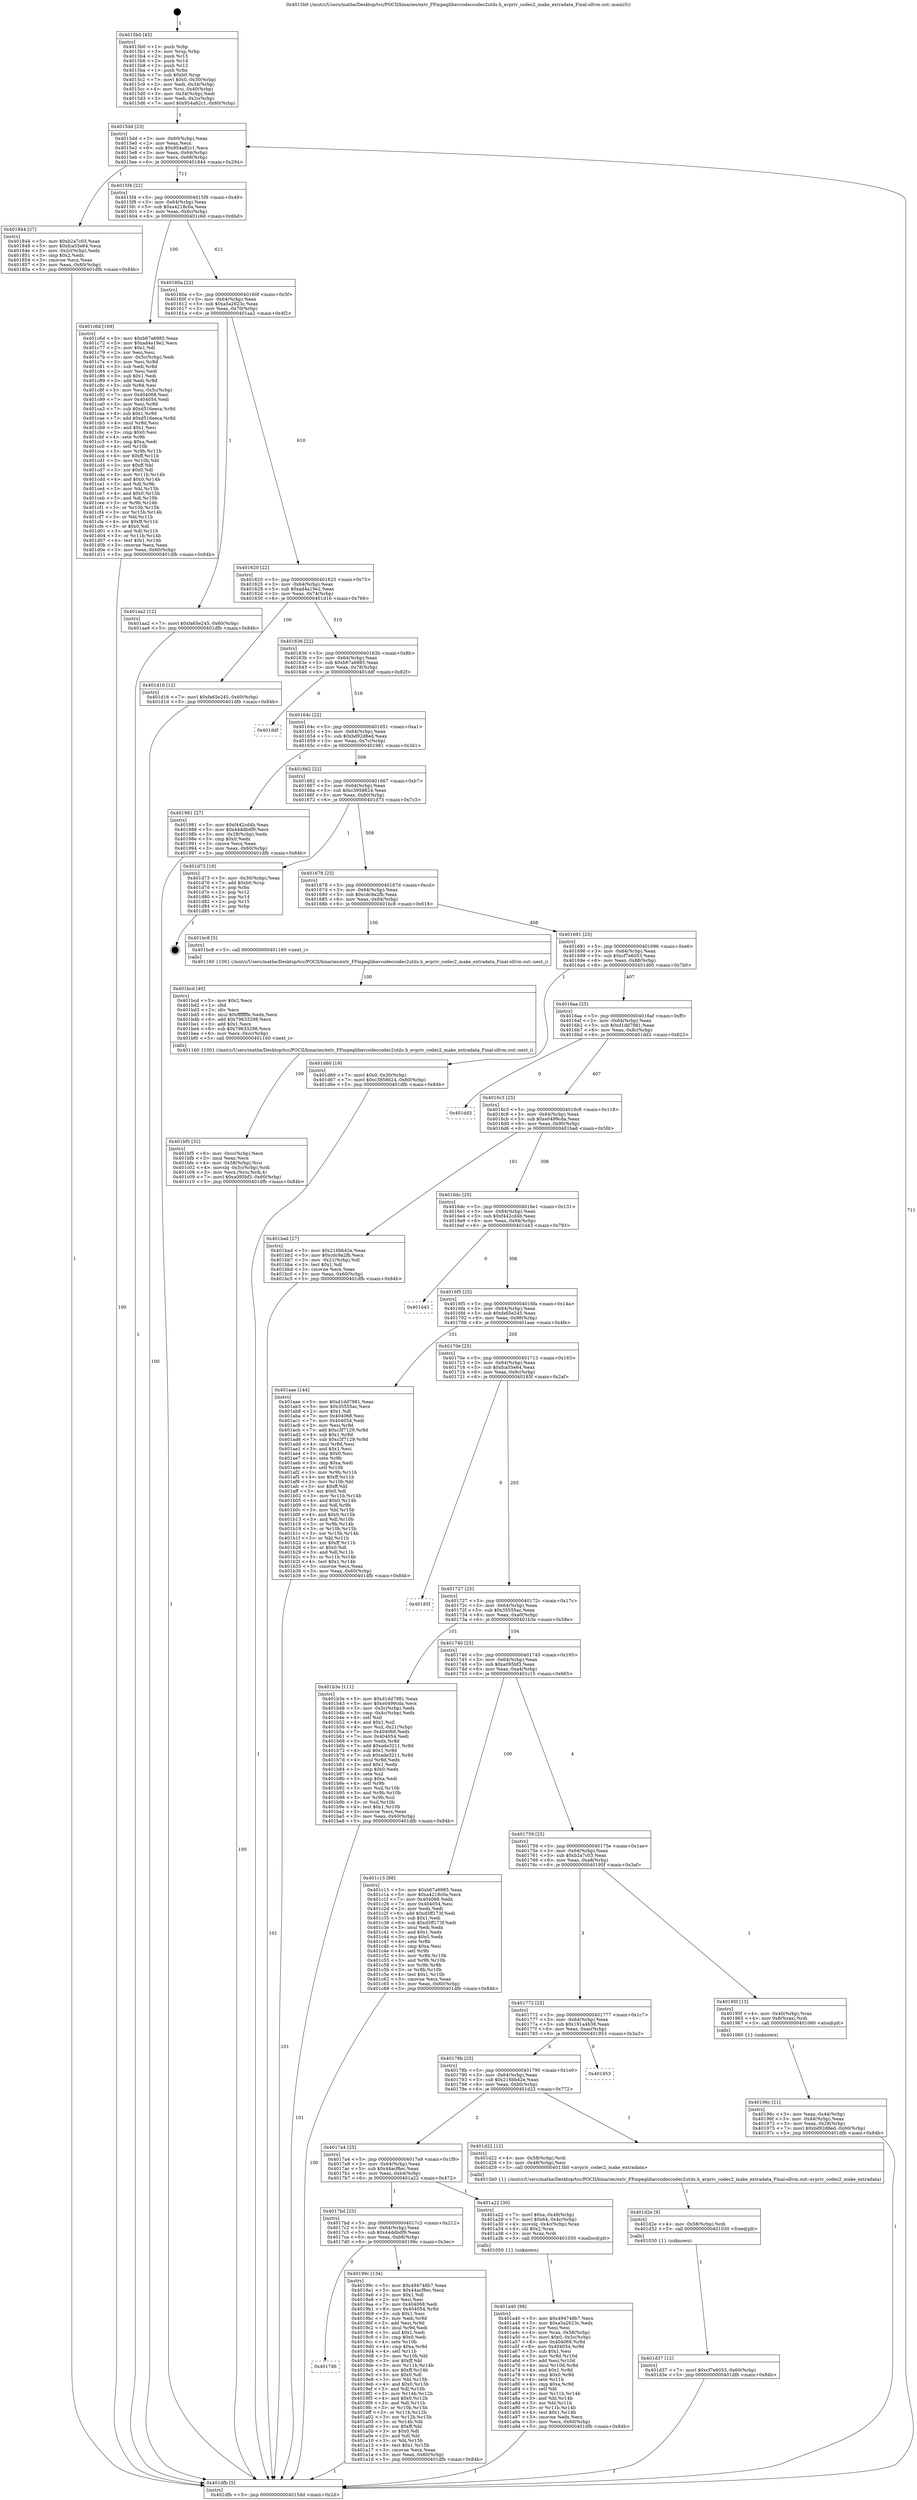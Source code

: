 digraph "0x4015b0" {
  label = "0x4015b0 (/mnt/c/Users/mathe/Desktop/tcc/POCII/binaries/extr_FFmpeglibavcodeccodec2utils.h_avpriv_codec2_make_extradata_Final-ollvm.out::main(0))"
  labelloc = "t"
  node[shape=record]

  Entry [label="",width=0.3,height=0.3,shape=circle,fillcolor=black,style=filled]
  "0x4015dd" [label="{
     0x4015dd [23]\l
     | [instrs]\l
     &nbsp;&nbsp;0x4015dd \<+3\>: mov -0x60(%rbp),%eax\l
     &nbsp;&nbsp;0x4015e0 \<+2\>: mov %eax,%ecx\l
     &nbsp;&nbsp;0x4015e2 \<+6\>: sub $0x954a82c1,%ecx\l
     &nbsp;&nbsp;0x4015e8 \<+3\>: mov %eax,-0x64(%rbp)\l
     &nbsp;&nbsp;0x4015eb \<+3\>: mov %ecx,-0x68(%rbp)\l
     &nbsp;&nbsp;0x4015ee \<+6\>: je 0000000000401844 \<main+0x294\>\l
  }"]
  "0x401844" [label="{
     0x401844 [27]\l
     | [instrs]\l
     &nbsp;&nbsp;0x401844 \<+5\>: mov $0xb2a7c03,%eax\l
     &nbsp;&nbsp;0x401849 \<+5\>: mov $0xfca55e64,%ecx\l
     &nbsp;&nbsp;0x40184e \<+3\>: mov -0x2c(%rbp),%edx\l
     &nbsp;&nbsp;0x401851 \<+3\>: cmp $0x2,%edx\l
     &nbsp;&nbsp;0x401854 \<+3\>: cmovne %ecx,%eax\l
     &nbsp;&nbsp;0x401857 \<+3\>: mov %eax,-0x60(%rbp)\l
     &nbsp;&nbsp;0x40185a \<+5\>: jmp 0000000000401dfb \<main+0x84b\>\l
  }"]
  "0x4015f4" [label="{
     0x4015f4 [22]\l
     | [instrs]\l
     &nbsp;&nbsp;0x4015f4 \<+5\>: jmp 00000000004015f9 \<main+0x49\>\l
     &nbsp;&nbsp;0x4015f9 \<+3\>: mov -0x64(%rbp),%eax\l
     &nbsp;&nbsp;0x4015fc \<+5\>: sub $0xa4218c0a,%eax\l
     &nbsp;&nbsp;0x401601 \<+3\>: mov %eax,-0x6c(%rbp)\l
     &nbsp;&nbsp;0x401604 \<+6\>: je 0000000000401c6d \<main+0x6bd\>\l
  }"]
  "0x401dfb" [label="{
     0x401dfb [5]\l
     | [instrs]\l
     &nbsp;&nbsp;0x401dfb \<+5\>: jmp 00000000004015dd \<main+0x2d\>\l
  }"]
  "0x4015b0" [label="{
     0x4015b0 [45]\l
     | [instrs]\l
     &nbsp;&nbsp;0x4015b0 \<+1\>: push %rbp\l
     &nbsp;&nbsp;0x4015b1 \<+3\>: mov %rsp,%rbp\l
     &nbsp;&nbsp;0x4015b4 \<+2\>: push %r15\l
     &nbsp;&nbsp;0x4015b6 \<+2\>: push %r14\l
     &nbsp;&nbsp;0x4015b8 \<+2\>: push %r12\l
     &nbsp;&nbsp;0x4015ba \<+1\>: push %rbx\l
     &nbsp;&nbsp;0x4015bb \<+7\>: sub $0xb0,%rsp\l
     &nbsp;&nbsp;0x4015c2 \<+7\>: movl $0x0,-0x30(%rbp)\l
     &nbsp;&nbsp;0x4015c9 \<+3\>: mov %edi,-0x34(%rbp)\l
     &nbsp;&nbsp;0x4015cc \<+4\>: mov %rsi,-0x40(%rbp)\l
     &nbsp;&nbsp;0x4015d0 \<+3\>: mov -0x34(%rbp),%edi\l
     &nbsp;&nbsp;0x4015d3 \<+3\>: mov %edi,-0x2c(%rbp)\l
     &nbsp;&nbsp;0x4015d6 \<+7\>: movl $0x954a82c1,-0x60(%rbp)\l
  }"]
  Exit [label="",width=0.3,height=0.3,shape=circle,fillcolor=black,style=filled,peripheries=2]
  "0x401c6d" [label="{
     0x401c6d [169]\l
     | [instrs]\l
     &nbsp;&nbsp;0x401c6d \<+5\>: mov $0xb67a6985,%eax\l
     &nbsp;&nbsp;0x401c72 \<+5\>: mov $0xad4a19e2,%ecx\l
     &nbsp;&nbsp;0x401c77 \<+2\>: mov $0x1,%dl\l
     &nbsp;&nbsp;0x401c79 \<+2\>: xor %esi,%esi\l
     &nbsp;&nbsp;0x401c7b \<+3\>: mov -0x5c(%rbp),%edi\l
     &nbsp;&nbsp;0x401c7e \<+3\>: mov %esi,%r8d\l
     &nbsp;&nbsp;0x401c81 \<+3\>: sub %edi,%r8d\l
     &nbsp;&nbsp;0x401c84 \<+2\>: mov %esi,%edi\l
     &nbsp;&nbsp;0x401c86 \<+3\>: sub $0x1,%edi\l
     &nbsp;&nbsp;0x401c89 \<+3\>: add %edi,%r8d\l
     &nbsp;&nbsp;0x401c8c \<+3\>: sub %r8d,%esi\l
     &nbsp;&nbsp;0x401c8f \<+3\>: mov %esi,-0x5c(%rbp)\l
     &nbsp;&nbsp;0x401c92 \<+7\>: mov 0x404068,%esi\l
     &nbsp;&nbsp;0x401c99 \<+7\>: mov 0x404054,%edi\l
     &nbsp;&nbsp;0x401ca0 \<+3\>: mov %esi,%r8d\l
     &nbsp;&nbsp;0x401ca3 \<+7\>: sub $0xd516eeca,%r8d\l
     &nbsp;&nbsp;0x401caa \<+4\>: sub $0x1,%r8d\l
     &nbsp;&nbsp;0x401cae \<+7\>: add $0xd516eeca,%r8d\l
     &nbsp;&nbsp;0x401cb5 \<+4\>: imul %r8d,%esi\l
     &nbsp;&nbsp;0x401cb9 \<+3\>: and $0x1,%esi\l
     &nbsp;&nbsp;0x401cbc \<+3\>: cmp $0x0,%esi\l
     &nbsp;&nbsp;0x401cbf \<+4\>: sete %r9b\l
     &nbsp;&nbsp;0x401cc3 \<+3\>: cmp $0xa,%edi\l
     &nbsp;&nbsp;0x401cc6 \<+4\>: setl %r10b\l
     &nbsp;&nbsp;0x401cca \<+3\>: mov %r9b,%r11b\l
     &nbsp;&nbsp;0x401ccd \<+4\>: xor $0xff,%r11b\l
     &nbsp;&nbsp;0x401cd1 \<+3\>: mov %r10b,%bl\l
     &nbsp;&nbsp;0x401cd4 \<+3\>: xor $0xff,%bl\l
     &nbsp;&nbsp;0x401cd7 \<+3\>: xor $0x0,%dl\l
     &nbsp;&nbsp;0x401cda \<+3\>: mov %r11b,%r14b\l
     &nbsp;&nbsp;0x401cdd \<+4\>: and $0x0,%r14b\l
     &nbsp;&nbsp;0x401ce1 \<+3\>: and %dl,%r9b\l
     &nbsp;&nbsp;0x401ce4 \<+3\>: mov %bl,%r15b\l
     &nbsp;&nbsp;0x401ce7 \<+4\>: and $0x0,%r15b\l
     &nbsp;&nbsp;0x401ceb \<+3\>: and %dl,%r10b\l
     &nbsp;&nbsp;0x401cee \<+3\>: or %r9b,%r14b\l
     &nbsp;&nbsp;0x401cf1 \<+3\>: or %r10b,%r15b\l
     &nbsp;&nbsp;0x401cf4 \<+3\>: xor %r15b,%r14b\l
     &nbsp;&nbsp;0x401cf7 \<+3\>: or %bl,%r11b\l
     &nbsp;&nbsp;0x401cfa \<+4\>: xor $0xff,%r11b\l
     &nbsp;&nbsp;0x401cfe \<+3\>: or $0x0,%dl\l
     &nbsp;&nbsp;0x401d01 \<+3\>: and %dl,%r11b\l
     &nbsp;&nbsp;0x401d04 \<+3\>: or %r11b,%r14b\l
     &nbsp;&nbsp;0x401d07 \<+4\>: test $0x1,%r14b\l
     &nbsp;&nbsp;0x401d0b \<+3\>: cmovne %ecx,%eax\l
     &nbsp;&nbsp;0x401d0e \<+3\>: mov %eax,-0x60(%rbp)\l
     &nbsp;&nbsp;0x401d11 \<+5\>: jmp 0000000000401dfb \<main+0x84b\>\l
  }"]
  "0x40160a" [label="{
     0x40160a [22]\l
     | [instrs]\l
     &nbsp;&nbsp;0x40160a \<+5\>: jmp 000000000040160f \<main+0x5f\>\l
     &nbsp;&nbsp;0x40160f \<+3\>: mov -0x64(%rbp),%eax\l
     &nbsp;&nbsp;0x401612 \<+5\>: sub $0xa5a2623c,%eax\l
     &nbsp;&nbsp;0x401617 \<+3\>: mov %eax,-0x70(%rbp)\l
     &nbsp;&nbsp;0x40161a \<+6\>: je 0000000000401aa2 \<main+0x4f2\>\l
  }"]
  "0x401d37" [label="{
     0x401d37 [12]\l
     | [instrs]\l
     &nbsp;&nbsp;0x401d37 \<+7\>: movl $0xcf7e6053,-0x60(%rbp)\l
     &nbsp;&nbsp;0x401d3e \<+5\>: jmp 0000000000401dfb \<main+0x84b\>\l
  }"]
  "0x401aa2" [label="{
     0x401aa2 [12]\l
     | [instrs]\l
     &nbsp;&nbsp;0x401aa2 \<+7\>: movl $0xfa65e245,-0x60(%rbp)\l
     &nbsp;&nbsp;0x401aa9 \<+5\>: jmp 0000000000401dfb \<main+0x84b\>\l
  }"]
  "0x401620" [label="{
     0x401620 [22]\l
     | [instrs]\l
     &nbsp;&nbsp;0x401620 \<+5\>: jmp 0000000000401625 \<main+0x75\>\l
     &nbsp;&nbsp;0x401625 \<+3\>: mov -0x64(%rbp),%eax\l
     &nbsp;&nbsp;0x401628 \<+5\>: sub $0xad4a19e2,%eax\l
     &nbsp;&nbsp;0x40162d \<+3\>: mov %eax,-0x74(%rbp)\l
     &nbsp;&nbsp;0x401630 \<+6\>: je 0000000000401d16 \<main+0x766\>\l
  }"]
  "0x401d2e" [label="{
     0x401d2e [9]\l
     | [instrs]\l
     &nbsp;&nbsp;0x401d2e \<+4\>: mov -0x58(%rbp),%rdi\l
     &nbsp;&nbsp;0x401d32 \<+5\>: call 0000000000401030 \<free@plt\>\l
     | [calls]\l
     &nbsp;&nbsp;0x401030 \{1\} (unknown)\l
  }"]
  "0x401d16" [label="{
     0x401d16 [12]\l
     | [instrs]\l
     &nbsp;&nbsp;0x401d16 \<+7\>: movl $0xfa65e245,-0x60(%rbp)\l
     &nbsp;&nbsp;0x401d1d \<+5\>: jmp 0000000000401dfb \<main+0x84b\>\l
  }"]
  "0x401636" [label="{
     0x401636 [22]\l
     | [instrs]\l
     &nbsp;&nbsp;0x401636 \<+5\>: jmp 000000000040163b \<main+0x8b\>\l
     &nbsp;&nbsp;0x40163b \<+3\>: mov -0x64(%rbp),%eax\l
     &nbsp;&nbsp;0x40163e \<+5\>: sub $0xb67a6985,%eax\l
     &nbsp;&nbsp;0x401643 \<+3\>: mov %eax,-0x78(%rbp)\l
     &nbsp;&nbsp;0x401646 \<+6\>: je 0000000000401ddf \<main+0x82f\>\l
  }"]
  "0x401bf5" [label="{
     0x401bf5 [32]\l
     | [instrs]\l
     &nbsp;&nbsp;0x401bf5 \<+6\>: mov -0xcc(%rbp),%ecx\l
     &nbsp;&nbsp;0x401bfb \<+3\>: imul %eax,%ecx\l
     &nbsp;&nbsp;0x401bfe \<+4\>: mov -0x58(%rbp),%rsi\l
     &nbsp;&nbsp;0x401c02 \<+4\>: movslq -0x5c(%rbp),%rdi\l
     &nbsp;&nbsp;0x401c06 \<+3\>: mov %ecx,(%rsi,%rdi,4)\l
     &nbsp;&nbsp;0x401c09 \<+7\>: movl $0xa095bf3,-0x60(%rbp)\l
     &nbsp;&nbsp;0x401c10 \<+5\>: jmp 0000000000401dfb \<main+0x84b\>\l
  }"]
  "0x401ddf" [label="{
     0x401ddf\l
  }", style=dashed]
  "0x40164c" [label="{
     0x40164c [22]\l
     | [instrs]\l
     &nbsp;&nbsp;0x40164c \<+5\>: jmp 0000000000401651 \<main+0xa1\>\l
     &nbsp;&nbsp;0x401651 \<+3\>: mov -0x64(%rbp),%eax\l
     &nbsp;&nbsp;0x401654 \<+5\>: sub $0xbd92d8ed,%eax\l
     &nbsp;&nbsp;0x401659 \<+3\>: mov %eax,-0x7c(%rbp)\l
     &nbsp;&nbsp;0x40165c \<+6\>: je 0000000000401981 \<main+0x3d1\>\l
  }"]
  "0x401bcd" [label="{
     0x401bcd [40]\l
     | [instrs]\l
     &nbsp;&nbsp;0x401bcd \<+5\>: mov $0x2,%ecx\l
     &nbsp;&nbsp;0x401bd2 \<+1\>: cltd\l
     &nbsp;&nbsp;0x401bd3 \<+2\>: idiv %ecx\l
     &nbsp;&nbsp;0x401bd5 \<+6\>: imul $0xfffffffe,%edx,%ecx\l
     &nbsp;&nbsp;0x401bdb \<+6\>: add $0x79633298,%ecx\l
     &nbsp;&nbsp;0x401be1 \<+3\>: add $0x1,%ecx\l
     &nbsp;&nbsp;0x401be4 \<+6\>: sub $0x79633298,%ecx\l
     &nbsp;&nbsp;0x401bea \<+6\>: mov %ecx,-0xcc(%rbp)\l
     &nbsp;&nbsp;0x401bf0 \<+5\>: call 0000000000401160 \<next_i\>\l
     | [calls]\l
     &nbsp;&nbsp;0x401160 \{100\} (/mnt/c/Users/mathe/Desktop/tcc/POCII/binaries/extr_FFmpeglibavcodeccodec2utils.h_avpriv_codec2_make_extradata_Final-ollvm.out::next_i)\l
  }"]
  "0x401981" [label="{
     0x401981 [27]\l
     | [instrs]\l
     &nbsp;&nbsp;0x401981 \<+5\>: mov $0xf442cd4b,%eax\l
     &nbsp;&nbsp;0x401986 \<+5\>: mov $0x44ddbdf9,%ecx\l
     &nbsp;&nbsp;0x40198b \<+3\>: mov -0x28(%rbp),%edx\l
     &nbsp;&nbsp;0x40198e \<+3\>: cmp $0x0,%edx\l
     &nbsp;&nbsp;0x401991 \<+3\>: cmove %ecx,%eax\l
     &nbsp;&nbsp;0x401994 \<+3\>: mov %eax,-0x60(%rbp)\l
     &nbsp;&nbsp;0x401997 \<+5\>: jmp 0000000000401dfb \<main+0x84b\>\l
  }"]
  "0x401662" [label="{
     0x401662 [22]\l
     | [instrs]\l
     &nbsp;&nbsp;0x401662 \<+5\>: jmp 0000000000401667 \<main+0xb7\>\l
     &nbsp;&nbsp;0x401667 \<+3\>: mov -0x64(%rbp),%eax\l
     &nbsp;&nbsp;0x40166a \<+5\>: sub $0xc3958624,%eax\l
     &nbsp;&nbsp;0x40166f \<+3\>: mov %eax,-0x80(%rbp)\l
     &nbsp;&nbsp;0x401672 \<+6\>: je 0000000000401d73 \<main+0x7c3\>\l
  }"]
  "0x401a40" [label="{
     0x401a40 [98]\l
     | [instrs]\l
     &nbsp;&nbsp;0x401a40 \<+5\>: mov $0x494748b7,%ecx\l
     &nbsp;&nbsp;0x401a45 \<+5\>: mov $0xa5a2623c,%edx\l
     &nbsp;&nbsp;0x401a4a \<+2\>: xor %esi,%esi\l
     &nbsp;&nbsp;0x401a4c \<+4\>: mov %rax,-0x58(%rbp)\l
     &nbsp;&nbsp;0x401a50 \<+7\>: movl $0x0,-0x5c(%rbp)\l
     &nbsp;&nbsp;0x401a57 \<+8\>: mov 0x404068,%r8d\l
     &nbsp;&nbsp;0x401a5f \<+8\>: mov 0x404054,%r9d\l
     &nbsp;&nbsp;0x401a67 \<+3\>: sub $0x1,%esi\l
     &nbsp;&nbsp;0x401a6a \<+3\>: mov %r8d,%r10d\l
     &nbsp;&nbsp;0x401a6d \<+3\>: add %esi,%r10d\l
     &nbsp;&nbsp;0x401a70 \<+4\>: imul %r10d,%r8d\l
     &nbsp;&nbsp;0x401a74 \<+4\>: and $0x1,%r8d\l
     &nbsp;&nbsp;0x401a78 \<+4\>: cmp $0x0,%r8d\l
     &nbsp;&nbsp;0x401a7c \<+4\>: sete %r11b\l
     &nbsp;&nbsp;0x401a80 \<+4\>: cmp $0xa,%r9d\l
     &nbsp;&nbsp;0x401a84 \<+3\>: setl %bl\l
     &nbsp;&nbsp;0x401a87 \<+3\>: mov %r11b,%r14b\l
     &nbsp;&nbsp;0x401a8a \<+3\>: and %bl,%r14b\l
     &nbsp;&nbsp;0x401a8d \<+3\>: xor %bl,%r11b\l
     &nbsp;&nbsp;0x401a90 \<+3\>: or %r11b,%r14b\l
     &nbsp;&nbsp;0x401a93 \<+4\>: test $0x1,%r14b\l
     &nbsp;&nbsp;0x401a97 \<+3\>: cmovne %edx,%ecx\l
     &nbsp;&nbsp;0x401a9a \<+3\>: mov %ecx,-0x60(%rbp)\l
     &nbsp;&nbsp;0x401a9d \<+5\>: jmp 0000000000401dfb \<main+0x84b\>\l
  }"]
  "0x401d73" [label="{
     0x401d73 [19]\l
     | [instrs]\l
     &nbsp;&nbsp;0x401d73 \<+3\>: mov -0x30(%rbp),%eax\l
     &nbsp;&nbsp;0x401d76 \<+7\>: add $0xb0,%rsp\l
     &nbsp;&nbsp;0x401d7d \<+1\>: pop %rbx\l
     &nbsp;&nbsp;0x401d7e \<+2\>: pop %r12\l
     &nbsp;&nbsp;0x401d80 \<+2\>: pop %r14\l
     &nbsp;&nbsp;0x401d82 \<+2\>: pop %r15\l
     &nbsp;&nbsp;0x401d84 \<+1\>: pop %rbp\l
     &nbsp;&nbsp;0x401d85 \<+1\>: ret\l
  }"]
  "0x401678" [label="{
     0x401678 [25]\l
     | [instrs]\l
     &nbsp;&nbsp;0x401678 \<+5\>: jmp 000000000040167d \<main+0xcd\>\l
     &nbsp;&nbsp;0x40167d \<+3\>: mov -0x64(%rbp),%eax\l
     &nbsp;&nbsp;0x401680 \<+5\>: sub $0xcdc9a2fb,%eax\l
     &nbsp;&nbsp;0x401685 \<+6\>: mov %eax,-0x84(%rbp)\l
     &nbsp;&nbsp;0x40168b \<+6\>: je 0000000000401bc8 \<main+0x618\>\l
  }"]
  "0x4017d6" [label="{
     0x4017d6\l
  }", style=dashed]
  "0x401bc8" [label="{
     0x401bc8 [5]\l
     | [instrs]\l
     &nbsp;&nbsp;0x401bc8 \<+5\>: call 0000000000401160 \<next_i\>\l
     | [calls]\l
     &nbsp;&nbsp;0x401160 \{100\} (/mnt/c/Users/mathe/Desktop/tcc/POCII/binaries/extr_FFmpeglibavcodeccodec2utils.h_avpriv_codec2_make_extradata_Final-ollvm.out::next_i)\l
  }"]
  "0x401691" [label="{
     0x401691 [25]\l
     | [instrs]\l
     &nbsp;&nbsp;0x401691 \<+5\>: jmp 0000000000401696 \<main+0xe6\>\l
     &nbsp;&nbsp;0x401696 \<+3\>: mov -0x64(%rbp),%eax\l
     &nbsp;&nbsp;0x401699 \<+5\>: sub $0xcf7e6053,%eax\l
     &nbsp;&nbsp;0x40169e \<+6\>: mov %eax,-0x88(%rbp)\l
     &nbsp;&nbsp;0x4016a4 \<+6\>: je 0000000000401d60 \<main+0x7b0\>\l
  }"]
  "0x40199c" [label="{
     0x40199c [134]\l
     | [instrs]\l
     &nbsp;&nbsp;0x40199c \<+5\>: mov $0x494748b7,%eax\l
     &nbsp;&nbsp;0x4019a1 \<+5\>: mov $0x44acf8ec,%ecx\l
     &nbsp;&nbsp;0x4019a6 \<+2\>: mov $0x1,%dl\l
     &nbsp;&nbsp;0x4019a8 \<+2\>: xor %esi,%esi\l
     &nbsp;&nbsp;0x4019aa \<+7\>: mov 0x404068,%edi\l
     &nbsp;&nbsp;0x4019b1 \<+8\>: mov 0x404054,%r8d\l
     &nbsp;&nbsp;0x4019b9 \<+3\>: sub $0x1,%esi\l
     &nbsp;&nbsp;0x4019bc \<+3\>: mov %edi,%r9d\l
     &nbsp;&nbsp;0x4019bf \<+3\>: add %esi,%r9d\l
     &nbsp;&nbsp;0x4019c2 \<+4\>: imul %r9d,%edi\l
     &nbsp;&nbsp;0x4019c6 \<+3\>: and $0x1,%edi\l
     &nbsp;&nbsp;0x4019c9 \<+3\>: cmp $0x0,%edi\l
     &nbsp;&nbsp;0x4019cc \<+4\>: sete %r10b\l
     &nbsp;&nbsp;0x4019d0 \<+4\>: cmp $0xa,%r8d\l
     &nbsp;&nbsp;0x4019d4 \<+4\>: setl %r11b\l
     &nbsp;&nbsp;0x4019d8 \<+3\>: mov %r10b,%bl\l
     &nbsp;&nbsp;0x4019db \<+3\>: xor $0xff,%bl\l
     &nbsp;&nbsp;0x4019de \<+3\>: mov %r11b,%r14b\l
     &nbsp;&nbsp;0x4019e1 \<+4\>: xor $0xff,%r14b\l
     &nbsp;&nbsp;0x4019e5 \<+3\>: xor $0x0,%dl\l
     &nbsp;&nbsp;0x4019e8 \<+3\>: mov %bl,%r15b\l
     &nbsp;&nbsp;0x4019eb \<+4\>: and $0x0,%r15b\l
     &nbsp;&nbsp;0x4019ef \<+3\>: and %dl,%r10b\l
     &nbsp;&nbsp;0x4019f2 \<+3\>: mov %r14b,%r12b\l
     &nbsp;&nbsp;0x4019f5 \<+4\>: and $0x0,%r12b\l
     &nbsp;&nbsp;0x4019f9 \<+3\>: and %dl,%r11b\l
     &nbsp;&nbsp;0x4019fc \<+3\>: or %r10b,%r15b\l
     &nbsp;&nbsp;0x4019ff \<+3\>: or %r11b,%r12b\l
     &nbsp;&nbsp;0x401a02 \<+3\>: xor %r12b,%r15b\l
     &nbsp;&nbsp;0x401a05 \<+3\>: or %r14b,%bl\l
     &nbsp;&nbsp;0x401a08 \<+3\>: xor $0xff,%bl\l
     &nbsp;&nbsp;0x401a0b \<+3\>: or $0x0,%dl\l
     &nbsp;&nbsp;0x401a0e \<+2\>: and %dl,%bl\l
     &nbsp;&nbsp;0x401a10 \<+3\>: or %bl,%r15b\l
     &nbsp;&nbsp;0x401a13 \<+4\>: test $0x1,%r15b\l
     &nbsp;&nbsp;0x401a17 \<+3\>: cmovne %ecx,%eax\l
     &nbsp;&nbsp;0x401a1a \<+3\>: mov %eax,-0x60(%rbp)\l
     &nbsp;&nbsp;0x401a1d \<+5\>: jmp 0000000000401dfb \<main+0x84b\>\l
  }"]
  "0x401d60" [label="{
     0x401d60 [19]\l
     | [instrs]\l
     &nbsp;&nbsp;0x401d60 \<+7\>: movl $0x0,-0x30(%rbp)\l
     &nbsp;&nbsp;0x401d67 \<+7\>: movl $0xc3958624,-0x60(%rbp)\l
     &nbsp;&nbsp;0x401d6e \<+5\>: jmp 0000000000401dfb \<main+0x84b\>\l
  }"]
  "0x4016aa" [label="{
     0x4016aa [25]\l
     | [instrs]\l
     &nbsp;&nbsp;0x4016aa \<+5\>: jmp 00000000004016af \<main+0xff\>\l
     &nbsp;&nbsp;0x4016af \<+3\>: mov -0x64(%rbp),%eax\l
     &nbsp;&nbsp;0x4016b2 \<+5\>: sub $0xd1dd7981,%eax\l
     &nbsp;&nbsp;0x4016b7 \<+6\>: mov %eax,-0x8c(%rbp)\l
     &nbsp;&nbsp;0x4016bd \<+6\>: je 0000000000401dd3 \<main+0x823\>\l
  }"]
  "0x4017bd" [label="{
     0x4017bd [25]\l
     | [instrs]\l
     &nbsp;&nbsp;0x4017bd \<+5\>: jmp 00000000004017c2 \<main+0x212\>\l
     &nbsp;&nbsp;0x4017c2 \<+3\>: mov -0x64(%rbp),%eax\l
     &nbsp;&nbsp;0x4017c5 \<+5\>: sub $0x44ddbdf9,%eax\l
     &nbsp;&nbsp;0x4017ca \<+6\>: mov %eax,-0xb8(%rbp)\l
     &nbsp;&nbsp;0x4017d0 \<+6\>: je 000000000040199c \<main+0x3ec\>\l
  }"]
  "0x401dd3" [label="{
     0x401dd3\l
  }", style=dashed]
  "0x4016c3" [label="{
     0x4016c3 [25]\l
     | [instrs]\l
     &nbsp;&nbsp;0x4016c3 \<+5\>: jmp 00000000004016c8 \<main+0x118\>\l
     &nbsp;&nbsp;0x4016c8 \<+3\>: mov -0x64(%rbp),%eax\l
     &nbsp;&nbsp;0x4016cb \<+5\>: sub $0xe0499cda,%eax\l
     &nbsp;&nbsp;0x4016d0 \<+6\>: mov %eax,-0x90(%rbp)\l
     &nbsp;&nbsp;0x4016d6 \<+6\>: je 0000000000401bad \<main+0x5fd\>\l
  }"]
  "0x401a22" [label="{
     0x401a22 [30]\l
     | [instrs]\l
     &nbsp;&nbsp;0x401a22 \<+7\>: movl $0xa,-0x48(%rbp)\l
     &nbsp;&nbsp;0x401a29 \<+7\>: movl $0x64,-0x4c(%rbp)\l
     &nbsp;&nbsp;0x401a30 \<+4\>: movslq -0x4c(%rbp),%rax\l
     &nbsp;&nbsp;0x401a34 \<+4\>: shl $0x2,%rax\l
     &nbsp;&nbsp;0x401a38 \<+3\>: mov %rax,%rdi\l
     &nbsp;&nbsp;0x401a3b \<+5\>: call 0000000000401050 \<malloc@plt\>\l
     | [calls]\l
     &nbsp;&nbsp;0x401050 \{1\} (unknown)\l
  }"]
  "0x401bad" [label="{
     0x401bad [27]\l
     | [instrs]\l
     &nbsp;&nbsp;0x401bad \<+5\>: mov $0x216bb42e,%eax\l
     &nbsp;&nbsp;0x401bb2 \<+5\>: mov $0xcdc9a2fb,%ecx\l
     &nbsp;&nbsp;0x401bb7 \<+3\>: mov -0x21(%rbp),%dl\l
     &nbsp;&nbsp;0x401bba \<+3\>: test $0x1,%dl\l
     &nbsp;&nbsp;0x401bbd \<+3\>: cmovne %ecx,%eax\l
     &nbsp;&nbsp;0x401bc0 \<+3\>: mov %eax,-0x60(%rbp)\l
     &nbsp;&nbsp;0x401bc3 \<+5\>: jmp 0000000000401dfb \<main+0x84b\>\l
  }"]
  "0x4016dc" [label="{
     0x4016dc [25]\l
     | [instrs]\l
     &nbsp;&nbsp;0x4016dc \<+5\>: jmp 00000000004016e1 \<main+0x131\>\l
     &nbsp;&nbsp;0x4016e1 \<+3\>: mov -0x64(%rbp),%eax\l
     &nbsp;&nbsp;0x4016e4 \<+5\>: sub $0xf442cd4b,%eax\l
     &nbsp;&nbsp;0x4016e9 \<+6\>: mov %eax,-0x94(%rbp)\l
     &nbsp;&nbsp;0x4016ef \<+6\>: je 0000000000401d43 \<main+0x793\>\l
  }"]
  "0x4017a4" [label="{
     0x4017a4 [25]\l
     | [instrs]\l
     &nbsp;&nbsp;0x4017a4 \<+5\>: jmp 00000000004017a9 \<main+0x1f9\>\l
     &nbsp;&nbsp;0x4017a9 \<+3\>: mov -0x64(%rbp),%eax\l
     &nbsp;&nbsp;0x4017ac \<+5\>: sub $0x44acf8ec,%eax\l
     &nbsp;&nbsp;0x4017b1 \<+6\>: mov %eax,-0xb4(%rbp)\l
     &nbsp;&nbsp;0x4017b7 \<+6\>: je 0000000000401a22 \<main+0x472\>\l
  }"]
  "0x401d43" [label="{
     0x401d43\l
  }", style=dashed]
  "0x4016f5" [label="{
     0x4016f5 [25]\l
     | [instrs]\l
     &nbsp;&nbsp;0x4016f5 \<+5\>: jmp 00000000004016fa \<main+0x14a\>\l
     &nbsp;&nbsp;0x4016fa \<+3\>: mov -0x64(%rbp),%eax\l
     &nbsp;&nbsp;0x4016fd \<+5\>: sub $0xfa65e245,%eax\l
     &nbsp;&nbsp;0x401702 \<+6\>: mov %eax,-0x98(%rbp)\l
     &nbsp;&nbsp;0x401708 \<+6\>: je 0000000000401aae \<main+0x4fe\>\l
  }"]
  "0x401d22" [label="{
     0x401d22 [12]\l
     | [instrs]\l
     &nbsp;&nbsp;0x401d22 \<+4\>: mov -0x58(%rbp),%rdi\l
     &nbsp;&nbsp;0x401d26 \<+3\>: mov -0x48(%rbp),%esi\l
     &nbsp;&nbsp;0x401d29 \<+5\>: call 00000000004013b0 \<avpriv_codec2_make_extradata\>\l
     | [calls]\l
     &nbsp;&nbsp;0x4013b0 \{1\} (/mnt/c/Users/mathe/Desktop/tcc/POCII/binaries/extr_FFmpeglibavcodeccodec2utils.h_avpriv_codec2_make_extradata_Final-ollvm.out::avpriv_codec2_make_extradata)\l
  }"]
  "0x401aae" [label="{
     0x401aae [144]\l
     | [instrs]\l
     &nbsp;&nbsp;0x401aae \<+5\>: mov $0xd1dd7981,%eax\l
     &nbsp;&nbsp;0x401ab3 \<+5\>: mov $0x35555ac,%ecx\l
     &nbsp;&nbsp;0x401ab8 \<+2\>: mov $0x1,%dl\l
     &nbsp;&nbsp;0x401aba \<+7\>: mov 0x404068,%esi\l
     &nbsp;&nbsp;0x401ac1 \<+7\>: mov 0x404054,%edi\l
     &nbsp;&nbsp;0x401ac8 \<+3\>: mov %esi,%r8d\l
     &nbsp;&nbsp;0x401acb \<+7\>: add $0xc3f7129,%r8d\l
     &nbsp;&nbsp;0x401ad2 \<+4\>: sub $0x1,%r8d\l
     &nbsp;&nbsp;0x401ad6 \<+7\>: sub $0xc3f7129,%r8d\l
     &nbsp;&nbsp;0x401add \<+4\>: imul %r8d,%esi\l
     &nbsp;&nbsp;0x401ae1 \<+3\>: and $0x1,%esi\l
     &nbsp;&nbsp;0x401ae4 \<+3\>: cmp $0x0,%esi\l
     &nbsp;&nbsp;0x401ae7 \<+4\>: sete %r9b\l
     &nbsp;&nbsp;0x401aeb \<+3\>: cmp $0xa,%edi\l
     &nbsp;&nbsp;0x401aee \<+4\>: setl %r10b\l
     &nbsp;&nbsp;0x401af2 \<+3\>: mov %r9b,%r11b\l
     &nbsp;&nbsp;0x401af5 \<+4\>: xor $0xff,%r11b\l
     &nbsp;&nbsp;0x401af9 \<+3\>: mov %r10b,%bl\l
     &nbsp;&nbsp;0x401afc \<+3\>: xor $0xff,%bl\l
     &nbsp;&nbsp;0x401aff \<+3\>: xor $0x0,%dl\l
     &nbsp;&nbsp;0x401b02 \<+3\>: mov %r11b,%r14b\l
     &nbsp;&nbsp;0x401b05 \<+4\>: and $0x0,%r14b\l
     &nbsp;&nbsp;0x401b09 \<+3\>: and %dl,%r9b\l
     &nbsp;&nbsp;0x401b0c \<+3\>: mov %bl,%r15b\l
     &nbsp;&nbsp;0x401b0f \<+4\>: and $0x0,%r15b\l
     &nbsp;&nbsp;0x401b13 \<+3\>: and %dl,%r10b\l
     &nbsp;&nbsp;0x401b16 \<+3\>: or %r9b,%r14b\l
     &nbsp;&nbsp;0x401b19 \<+3\>: or %r10b,%r15b\l
     &nbsp;&nbsp;0x401b1c \<+3\>: xor %r15b,%r14b\l
     &nbsp;&nbsp;0x401b1f \<+3\>: or %bl,%r11b\l
     &nbsp;&nbsp;0x401b22 \<+4\>: xor $0xff,%r11b\l
     &nbsp;&nbsp;0x401b26 \<+3\>: or $0x0,%dl\l
     &nbsp;&nbsp;0x401b29 \<+3\>: and %dl,%r11b\l
     &nbsp;&nbsp;0x401b2c \<+3\>: or %r11b,%r14b\l
     &nbsp;&nbsp;0x401b2f \<+4\>: test $0x1,%r14b\l
     &nbsp;&nbsp;0x401b33 \<+3\>: cmovne %ecx,%eax\l
     &nbsp;&nbsp;0x401b36 \<+3\>: mov %eax,-0x60(%rbp)\l
     &nbsp;&nbsp;0x401b39 \<+5\>: jmp 0000000000401dfb \<main+0x84b\>\l
  }"]
  "0x40170e" [label="{
     0x40170e [25]\l
     | [instrs]\l
     &nbsp;&nbsp;0x40170e \<+5\>: jmp 0000000000401713 \<main+0x163\>\l
     &nbsp;&nbsp;0x401713 \<+3\>: mov -0x64(%rbp),%eax\l
     &nbsp;&nbsp;0x401716 \<+5\>: sub $0xfca55e64,%eax\l
     &nbsp;&nbsp;0x40171b \<+6\>: mov %eax,-0x9c(%rbp)\l
     &nbsp;&nbsp;0x401721 \<+6\>: je 000000000040185f \<main+0x2af\>\l
  }"]
  "0x40178b" [label="{
     0x40178b [25]\l
     | [instrs]\l
     &nbsp;&nbsp;0x40178b \<+5\>: jmp 0000000000401790 \<main+0x1e0\>\l
     &nbsp;&nbsp;0x401790 \<+3\>: mov -0x64(%rbp),%eax\l
     &nbsp;&nbsp;0x401793 \<+5\>: sub $0x216bb42e,%eax\l
     &nbsp;&nbsp;0x401798 \<+6\>: mov %eax,-0xb0(%rbp)\l
     &nbsp;&nbsp;0x40179e \<+6\>: je 0000000000401d22 \<main+0x772\>\l
  }"]
  "0x40185f" [label="{
     0x40185f\l
  }", style=dashed]
  "0x401727" [label="{
     0x401727 [25]\l
     | [instrs]\l
     &nbsp;&nbsp;0x401727 \<+5\>: jmp 000000000040172c \<main+0x17c\>\l
     &nbsp;&nbsp;0x40172c \<+3\>: mov -0x64(%rbp),%eax\l
     &nbsp;&nbsp;0x40172f \<+5\>: sub $0x35555ac,%eax\l
     &nbsp;&nbsp;0x401734 \<+6\>: mov %eax,-0xa0(%rbp)\l
     &nbsp;&nbsp;0x40173a \<+6\>: je 0000000000401b3e \<main+0x58e\>\l
  }"]
  "0x401953" [label="{
     0x401953\l
  }", style=dashed]
  "0x401b3e" [label="{
     0x401b3e [111]\l
     | [instrs]\l
     &nbsp;&nbsp;0x401b3e \<+5\>: mov $0xd1dd7981,%eax\l
     &nbsp;&nbsp;0x401b43 \<+5\>: mov $0xe0499cda,%ecx\l
     &nbsp;&nbsp;0x401b48 \<+3\>: mov -0x5c(%rbp),%edx\l
     &nbsp;&nbsp;0x401b4b \<+3\>: cmp -0x4c(%rbp),%edx\l
     &nbsp;&nbsp;0x401b4e \<+4\>: setl %sil\l
     &nbsp;&nbsp;0x401b52 \<+4\>: and $0x1,%sil\l
     &nbsp;&nbsp;0x401b56 \<+4\>: mov %sil,-0x21(%rbp)\l
     &nbsp;&nbsp;0x401b5a \<+7\>: mov 0x404068,%edx\l
     &nbsp;&nbsp;0x401b61 \<+7\>: mov 0x404054,%edi\l
     &nbsp;&nbsp;0x401b68 \<+3\>: mov %edx,%r8d\l
     &nbsp;&nbsp;0x401b6b \<+7\>: add $0xade3211,%r8d\l
     &nbsp;&nbsp;0x401b72 \<+4\>: sub $0x1,%r8d\l
     &nbsp;&nbsp;0x401b76 \<+7\>: sub $0xade3211,%r8d\l
     &nbsp;&nbsp;0x401b7d \<+4\>: imul %r8d,%edx\l
     &nbsp;&nbsp;0x401b81 \<+3\>: and $0x1,%edx\l
     &nbsp;&nbsp;0x401b84 \<+3\>: cmp $0x0,%edx\l
     &nbsp;&nbsp;0x401b87 \<+4\>: sete %sil\l
     &nbsp;&nbsp;0x401b8b \<+3\>: cmp $0xa,%edi\l
     &nbsp;&nbsp;0x401b8e \<+4\>: setl %r9b\l
     &nbsp;&nbsp;0x401b92 \<+3\>: mov %sil,%r10b\l
     &nbsp;&nbsp;0x401b95 \<+3\>: and %r9b,%r10b\l
     &nbsp;&nbsp;0x401b98 \<+3\>: xor %r9b,%sil\l
     &nbsp;&nbsp;0x401b9b \<+3\>: or %sil,%r10b\l
     &nbsp;&nbsp;0x401b9e \<+4\>: test $0x1,%r10b\l
     &nbsp;&nbsp;0x401ba2 \<+3\>: cmovne %ecx,%eax\l
     &nbsp;&nbsp;0x401ba5 \<+3\>: mov %eax,-0x60(%rbp)\l
     &nbsp;&nbsp;0x401ba8 \<+5\>: jmp 0000000000401dfb \<main+0x84b\>\l
  }"]
  "0x401740" [label="{
     0x401740 [25]\l
     | [instrs]\l
     &nbsp;&nbsp;0x401740 \<+5\>: jmp 0000000000401745 \<main+0x195\>\l
     &nbsp;&nbsp;0x401745 \<+3\>: mov -0x64(%rbp),%eax\l
     &nbsp;&nbsp;0x401748 \<+5\>: sub $0xa095bf3,%eax\l
     &nbsp;&nbsp;0x40174d \<+6\>: mov %eax,-0xa4(%rbp)\l
     &nbsp;&nbsp;0x401753 \<+6\>: je 0000000000401c15 \<main+0x665\>\l
  }"]
  "0x40196c" [label="{
     0x40196c [21]\l
     | [instrs]\l
     &nbsp;&nbsp;0x40196c \<+3\>: mov %eax,-0x44(%rbp)\l
     &nbsp;&nbsp;0x40196f \<+3\>: mov -0x44(%rbp),%eax\l
     &nbsp;&nbsp;0x401972 \<+3\>: mov %eax,-0x28(%rbp)\l
     &nbsp;&nbsp;0x401975 \<+7\>: movl $0xbd92d8ed,-0x60(%rbp)\l
     &nbsp;&nbsp;0x40197c \<+5\>: jmp 0000000000401dfb \<main+0x84b\>\l
  }"]
  "0x401c15" [label="{
     0x401c15 [88]\l
     | [instrs]\l
     &nbsp;&nbsp;0x401c15 \<+5\>: mov $0xb67a6985,%eax\l
     &nbsp;&nbsp;0x401c1a \<+5\>: mov $0xa4218c0a,%ecx\l
     &nbsp;&nbsp;0x401c1f \<+7\>: mov 0x404068,%edx\l
     &nbsp;&nbsp;0x401c26 \<+7\>: mov 0x404054,%esi\l
     &nbsp;&nbsp;0x401c2d \<+2\>: mov %edx,%edi\l
     &nbsp;&nbsp;0x401c2f \<+6\>: add $0xd5ff173f,%edi\l
     &nbsp;&nbsp;0x401c35 \<+3\>: sub $0x1,%edi\l
     &nbsp;&nbsp;0x401c38 \<+6\>: sub $0xd5ff173f,%edi\l
     &nbsp;&nbsp;0x401c3e \<+3\>: imul %edi,%edx\l
     &nbsp;&nbsp;0x401c41 \<+3\>: and $0x1,%edx\l
     &nbsp;&nbsp;0x401c44 \<+3\>: cmp $0x0,%edx\l
     &nbsp;&nbsp;0x401c47 \<+4\>: sete %r8b\l
     &nbsp;&nbsp;0x401c4b \<+3\>: cmp $0xa,%esi\l
     &nbsp;&nbsp;0x401c4e \<+4\>: setl %r9b\l
     &nbsp;&nbsp;0x401c52 \<+3\>: mov %r8b,%r10b\l
     &nbsp;&nbsp;0x401c55 \<+3\>: and %r9b,%r10b\l
     &nbsp;&nbsp;0x401c58 \<+3\>: xor %r9b,%r8b\l
     &nbsp;&nbsp;0x401c5b \<+3\>: or %r8b,%r10b\l
     &nbsp;&nbsp;0x401c5e \<+4\>: test $0x1,%r10b\l
     &nbsp;&nbsp;0x401c62 \<+3\>: cmovne %ecx,%eax\l
     &nbsp;&nbsp;0x401c65 \<+3\>: mov %eax,-0x60(%rbp)\l
     &nbsp;&nbsp;0x401c68 \<+5\>: jmp 0000000000401dfb \<main+0x84b\>\l
  }"]
  "0x401759" [label="{
     0x401759 [25]\l
     | [instrs]\l
     &nbsp;&nbsp;0x401759 \<+5\>: jmp 000000000040175e \<main+0x1ae\>\l
     &nbsp;&nbsp;0x40175e \<+3\>: mov -0x64(%rbp),%eax\l
     &nbsp;&nbsp;0x401761 \<+5\>: sub $0xb2a7c03,%eax\l
     &nbsp;&nbsp;0x401766 \<+6\>: mov %eax,-0xa8(%rbp)\l
     &nbsp;&nbsp;0x40176c \<+6\>: je 000000000040195f \<main+0x3af\>\l
  }"]
  "0x401772" [label="{
     0x401772 [25]\l
     | [instrs]\l
     &nbsp;&nbsp;0x401772 \<+5\>: jmp 0000000000401777 \<main+0x1c7\>\l
     &nbsp;&nbsp;0x401777 \<+3\>: mov -0x64(%rbp),%eax\l
     &nbsp;&nbsp;0x40177a \<+5\>: sub $0x191a4b38,%eax\l
     &nbsp;&nbsp;0x40177f \<+6\>: mov %eax,-0xac(%rbp)\l
     &nbsp;&nbsp;0x401785 \<+6\>: je 0000000000401953 \<main+0x3a3\>\l
  }"]
  "0x40195f" [label="{
     0x40195f [13]\l
     | [instrs]\l
     &nbsp;&nbsp;0x40195f \<+4\>: mov -0x40(%rbp),%rax\l
     &nbsp;&nbsp;0x401963 \<+4\>: mov 0x8(%rax),%rdi\l
     &nbsp;&nbsp;0x401967 \<+5\>: call 0000000000401060 \<atoi@plt\>\l
     | [calls]\l
     &nbsp;&nbsp;0x401060 \{1\} (unknown)\l
  }"]
  Entry -> "0x4015b0" [label=" 1"]
  "0x4015dd" -> "0x401844" [label=" 1"]
  "0x4015dd" -> "0x4015f4" [label=" 711"]
  "0x401844" -> "0x401dfb" [label=" 1"]
  "0x4015b0" -> "0x4015dd" [label=" 1"]
  "0x401dfb" -> "0x4015dd" [label=" 711"]
  "0x401d73" -> Exit [label=" 1"]
  "0x4015f4" -> "0x401c6d" [label=" 100"]
  "0x4015f4" -> "0x40160a" [label=" 611"]
  "0x401d60" -> "0x401dfb" [label=" 1"]
  "0x40160a" -> "0x401aa2" [label=" 1"]
  "0x40160a" -> "0x401620" [label=" 610"]
  "0x401d37" -> "0x401dfb" [label=" 1"]
  "0x401620" -> "0x401d16" [label=" 100"]
  "0x401620" -> "0x401636" [label=" 510"]
  "0x401d2e" -> "0x401d37" [label=" 1"]
  "0x401636" -> "0x401ddf" [label=" 0"]
  "0x401636" -> "0x40164c" [label=" 510"]
  "0x401d22" -> "0x401d2e" [label=" 1"]
  "0x40164c" -> "0x401981" [label=" 1"]
  "0x40164c" -> "0x401662" [label=" 509"]
  "0x401d16" -> "0x401dfb" [label=" 100"]
  "0x401662" -> "0x401d73" [label=" 1"]
  "0x401662" -> "0x401678" [label=" 508"]
  "0x401c6d" -> "0x401dfb" [label=" 100"]
  "0x401678" -> "0x401bc8" [label=" 100"]
  "0x401678" -> "0x401691" [label=" 408"]
  "0x401c15" -> "0x401dfb" [label=" 100"]
  "0x401691" -> "0x401d60" [label=" 1"]
  "0x401691" -> "0x4016aa" [label=" 407"]
  "0x401bf5" -> "0x401dfb" [label=" 100"]
  "0x4016aa" -> "0x401dd3" [label=" 0"]
  "0x4016aa" -> "0x4016c3" [label=" 407"]
  "0x401bc8" -> "0x401bcd" [label=" 100"]
  "0x4016c3" -> "0x401bad" [label=" 101"]
  "0x4016c3" -> "0x4016dc" [label=" 306"]
  "0x401bad" -> "0x401dfb" [label=" 101"]
  "0x4016dc" -> "0x401d43" [label=" 0"]
  "0x4016dc" -> "0x4016f5" [label=" 306"]
  "0x401aae" -> "0x401dfb" [label=" 101"]
  "0x4016f5" -> "0x401aae" [label=" 101"]
  "0x4016f5" -> "0x40170e" [label=" 205"]
  "0x401aa2" -> "0x401dfb" [label=" 1"]
  "0x40170e" -> "0x40185f" [label=" 0"]
  "0x40170e" -> "0x401727" [label=" 205"]
  "0x401a22" -> "0x401a40" [label=" 1"]
  "0x401727" -> "0x401b3e" [label=" 101"]
  "0x401727" -> "0x401740" [label=" 104"]
  "0x40199c" -> "0x401dfb" [label=" 1"]
  "0x401740" -> "0x401c15" [label=" 100"]
  "0x401740" -> "0x401759" [label=" 4"]
  "0x4017bd" -> "0x40199c" [label=" 1"]
  "0x401759" -> "0x40195f" [label=" 1"]
  "0x401759" -> "0x401772" [label=" 3"]
  "0x40195f" -> "0x40196c" [label=" 1"]
  "0x40196c" -> "0x401dfb" [label=" 1"]
  "0x401981" -> "0x401dfb" [label=" 1"]
  "0x4017bd" -> "0x4017d6" [label=" 0"]
  "0x401772" -> "0x401953" [label=" 0"]
  "0x401772" -> "0x40178b" [label=" 3"]
  "0x401a40" -> "0x401dfb" [label=" 1"]
  "0x40178b" -> "0x401d22" [label=" 1"]
  "0x40178b" -> "0x4017a4" [label=" 2"]
  "0x401b3e" -> "0x401dfb" [label=" 101"]
  "0x4017a4" -> "0x401a22" [label=" 1"]
  "0x4017a4" -> "0x4017bd" [label=" 1"]
  "0x401bcd" -> "0x401bf5" [label=" 100"]
}
